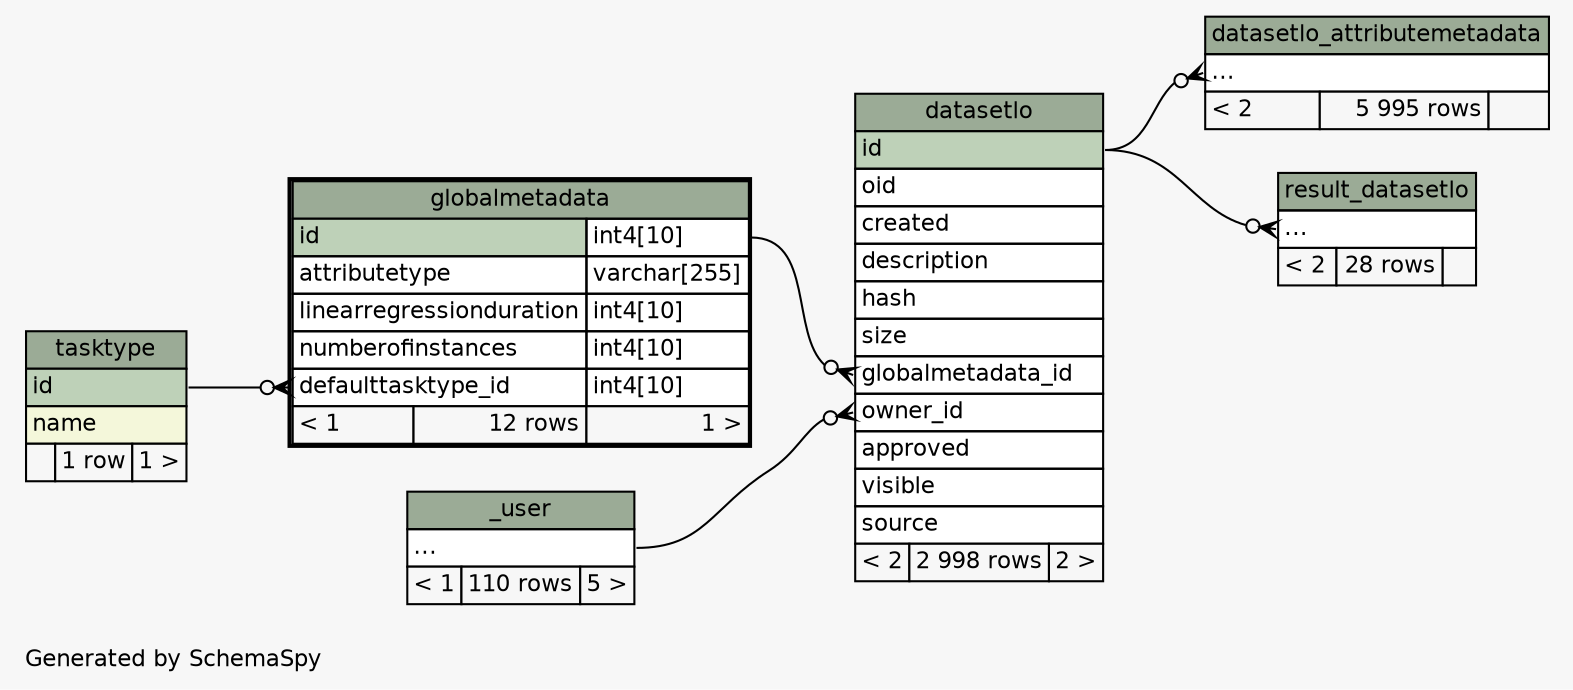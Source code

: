// dot 2.38.0 on Mac OS X 10.9.4
// SchemaSpy rev 590
digraph "twoDegreesRelationshipsDiagram" {
  graph [
    rankdir="RL"
    bgcolor="#f7f7f7"
    label="\nGenerated by SchemaSpy"
    labeljust="l"
    nodesep="0.18"
    ranksep="0.46"
    fontname="Helvetica"
    fontsize="11"
  ];
  node [
    fontname="Helvetica"
    fontsize="11"
    shape="plaintext"
  ];
  edge [
    arrowsize="0.8"
  ];
  "datasetlo":"globalmetadata_id":w -> "globalmetadata":"id.type":e [arrowhead=none dir=back arrowtail=crowodot];
  "datasetlo":"owner_id":w -> "_user":"elipses":e [arrowhead=none dir=back arrowtail=crowodot];
  "datasetlo_attributemetadata":"elipses":w -> "datasetlo":"id":e [arrowhead=none dir=back arrowtail=crowodot];
  "globalmetadata":"defaulttasktype_id":w -> "tasktype":"id":e [arrowhead=none dir=back arrowtail=crowodot];
  "result_datasetlo":"elipses":w -> "datasetlo":"id":e [arrowhead=none dir=back arrowtail=crowodot];
  "_user" [
    label=<
    <TABLE BORDER="0" CELLBORDER="1" CELLSPACING="0" BGCOLOR="#ffffff">
      <TR><TD COLSPAN="3" BGCOLOR="#9bab96" ALIGN="CENTER">_user</TD></TR>
      <TR><TD PORT="elipses" COLSPAN="3" ALIGN="LEFT">...</TD></TR>
      <TR><TD ALIGN="LEFT" BGCOLOR="#f7f7f7">&lt; 1</TD><TD ALIGN="RIGHT" BGCOLOR="#f7f7f7">110 rows</TD><TD ALIGN="RIGHT" BGCOLOR="#f7f7f7">5 &gt;</TD></TR>
    </TABLE>>
    URL="_user.html"
    tooltip="_user"
  ];
  "datasetlo" [
    label=<
    <TABLE BORDER="0" CELLBORDER="1" CELLSPACING="0" BGCOLOR="#ffffff">
      <TR><TD COLSPAN="3" BGCOLOR="#9bab96" ALIGN="CENTER">datasetlo</TD></TR>
      <TR><TD PORT="id" COLSPAN="3" BGCOLOR="#bed1b8" ALIGN="LEFT">id</TD></TR>
      <TR><TD PORT="oid" COLSPAN="3" ALIGN="LEFT">oid</TD></TR>
      <TR><TD PORT="created" COLSPAN="3" ALIGN="LEFT">created</TD></TR>
      <TR><TD PORT="description" COLSPAN="3" ALIGN="LEFT">description</TD></TR>
      <TR><TD PORT="hash" COLSPAN="3" ALIGN="LEFT">hash</TD></TR>
      <TR><TD PORT="size" COLSPAN="3" ALIGN="LEFT">size</TD></TR>
      <TR><TD PORT="globalmetadata_id" COLSPAN="3" ALIGN="LEFT">globalmetadata_id</TD></TR>
      <TR><TD PORT="owner_id" COLSPAN="3" ALIGN="LEFT">owner_id</TD></TR>
      <TR><TD PORT="approved" COLSPAN="3" ALIGN="LEFT">approved</TD></TR>
      <TR><TD PORT="visible" COLSPAN="3" ALIGN="LEFT">visible</TD></TR>
      <TR><TD PORT="source" COLSPAN="3" ALIGN="LEFT">source</TD></TR>
      <TR><TD ALIGN="LEFT" BGCOLOR="#f7f7f7">&lt; 2</TD><TD ALIGN="RIGHT" BGCOLOR="#f7f7f7">2 998 rows</TD><TD ALIGN="RIGHT" BGCOLOR="#f7f7f7">2 &gt;</TD></TR>
    </TABLE>>
    URL="datasetlo.html"
    tooltip="datasetlo"
  ];
  "datasetlo_attributemetadata" [
    label=<
    <TABLE BORDER="0" CELLBORDER="1" CELLSPACING="0" BGCOLOR="#ffffff">
      <TR><TD COLSPAN="3" BGCOLOR="#9bab96" ALIGN="CENTER">datasetlo_attributemetadata</TD></TR>
      <TR><TD PORT="elipses" COLSPAN="3" ALIGN="LEFT">...</TD></TR>
      <TR><TD ALIGN="LEFT" BGCOLOR="#f7f7f7">&lt; 2</TD><TD ALIGN="RIGHT" BGCOLOR="#f7f7f7">5 995 rows</TD><TD ALIGN="RIGHT" BGCOLOR="#f7f7f7">  </TD></TR>
    </TABLE>>
    URL="datasetlo_attributemetadata.html"
    tooltip="datasetlo_attributemetadata"
  ];
  "globalmetadata" [
    label=<
    <TABLE BORDER="2" CELLBORDER="1" CELLSPACING="0" BGCOLOR="#ffffff">
      <TR><TD COLSPAN="3" BGCOLOR="#9bab96" ALIGN="CENTER">globalmetadata</TD></TR>
      <TR><TD PORT="id" COLSPAN="2" BGCOLOR="#bed1b8" ALIGN="LEFT">id</TD><TD PORT="id.type" ALIGN="LEFT">int4[10]</TD></TR>
      <TR><TD PORT="attributetype" COLSPAN="2" ALIGN="LEFT">attributetype</TD><TD PORT="attributetype.type" ALIGN="LEFT">varchar[255]</TD></TR>
      <TR><TD PORT="linearregressionduration" COLSPAN="2" ALIGN="LEFT">linearregressionduration</TD><TD PORT="linearregressionduration.type" ALIGN="LEFT">int4[10]</TD></TR>
      <TR><TD PORT="numberofinstances" COLSPAN="2" ALIGN="LEFT">numberofinstances</TD><TD PORT="numberofinstances.type" ALIGN="LEFT">int4[10]</TD></TR>
      <TR><TD PORT="defaulttasktype_id" COLSPAN="2" ALIGN="LEFT">defaulttasktype_id</TD><TD PORT="defaulttasktype_id.type" ALIGN="LEFT">int4[10]</TD></TR>
      <TR><TD ALIGN="LEFT" BGCOLOR="#f7f7f7">&lt; 1</TD><TD ALIGN="RIGHT" BGCOLOR="#f7f7f7">12 rows</TD><TD ALIGN="RIGHT" BGCOLOR="#f7f7f7">1 &gt;</TD></TR>
    </TABLE>>
    URL="globalmetadata.html"
    tooltip="globalmetadata"
  ];
  "result_datasetlo" [
    label=<
    <TABLE BORDER="0" CELLBORDER="1" CELLSPACING="0" BGCOLOR="#ffffff">
      <TR><TD COLSPAN="3" BGCOLOR="#9bab96" ALIGN="CENTER">result_datasetlo</TD></TR>
      <TR><TD PORT="elipses" COLSPAN="3" ALIGN="LEFT">...</TD></TR>
      <TR><TD ALIGN="LEFT" BGCOLOR="#f7f7f7">&lt; 2</TD><TD ALIGN="RIGHT" BGCOLOR="#f7f7f7">28 rows</TD><TD ALIGN="RIGHT" BGCOLOR="#f7f7f7">  </TD></TR>
    </TABLE>>
    URL="result_datasetlo.html"
    tooltip="result_datasetlo"
  ];
  "tasktype" [
    label=<
    <TABLE BORDER="0" CELLBORDER="1" CELLSPACING="0" BGCOLOR="#ffffff">
      <TR><TD COLSPAN="3" BGCOLOR="#9bab96" ALIGN="CENTER">tasktype</TD></TR>
      <TR><TD PORT="id" COLSPAN="3" BGCOLOR="#bed1b8" ALIGN="LEFT">id</TD></TR>
      <TR><TD PORT="name" COLSPAN="3" BGCOLOR="#f4f7da" ALIGN="LEFT">name</TD></TR>
      <TR><TD ALIGN="LEFT" BGCOLOR="#f7f7f7">  </TD><TD ALIGN="RIGHT" BGCOLOR="#f7f7f7">1 row</TD><TD ALIGN="RIGHT" BGCOLOR="#f7f7f7">1 &gt;</TD></TR>
    </TABLE>>
    URL="tasktype.html"
    tooltip="tasktype"
  ];
}
